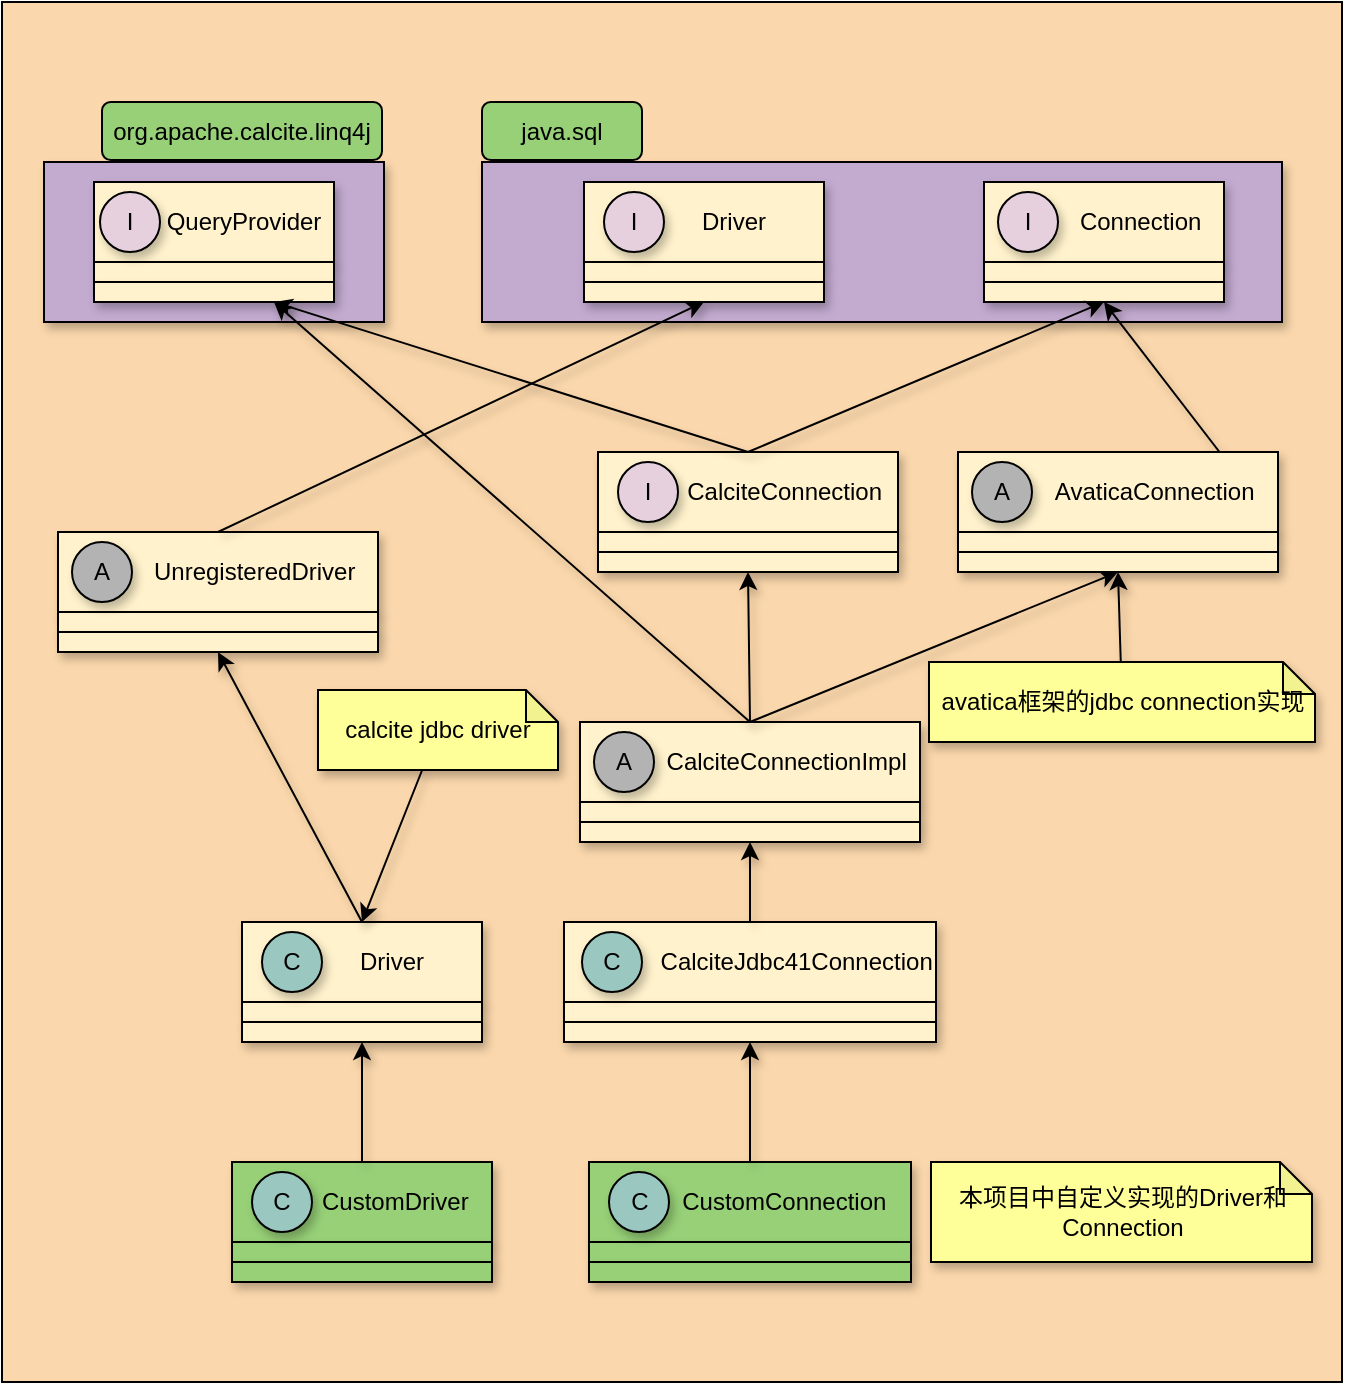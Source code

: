 <mxfile version="17.4.0" type="github">
  <diagram id="AoQIWtYYpwWVk6ZIjzAr" name="Page-1">
    <mxGraphModel dx="2943" dy="883" grid="1" gridSize="10" guides="1" tooltips="1" connect="1" arrows="1" fold="1" page="1" pageScale="1" pageWidth="1169" pageHeight="827" math="0" shadow="0">
      <root>
        <mxCell id="0" />
        <mxCell id="1" parent="0" />
        <mxCell id="YSGmuBLDb0j3FGkOncBU-2" value="" style="rounded=0;whiteSpace=wrap;html=1;fillColor=#FAD7AC;" vertex="1" parent="1">
          <mxGeometry x="-100" y="70" width="670" height="690" as="geometry" />
        </mxCell>
        <mxCell id="5O7vwhL4JTgxeK-SQRp--1" value="" style="rounded=0;whiteSpace=wrap;html=1;fillColor=#C3ABD0;shadow=1;" parent="1" vertex="1">
          <mxGeometry x="140" y="150" width="400" height="80" as="geometry" />
        </mxCell>
        <mxCell id="5O7vwhL4JTgxeK-SQRp--2" value="&amp;nbsp; &amp;nbsp; &amp;nbsp; &amp;nbsp; &amp;nbsp;Driver" style="rounded=0;whiteSpace=wrap;html=1;fillColor=#FFF2CC;shadow=1;" parent="1" vertex="1">
          <mxGeometry x="191" y="160" width="120" height="40" as="geometry" />
        </mxCell>
        <mxCell id="5O7vwhL4JTgxeK-SQRp--3" value="java.sql" style="rounded=1;whiteSpace=wrap;html=1;fillColor=#97D077;" parent="1" vertex="1">
          <mxGeometry x="140" y="120" width="80" height="29" as="geometry" />
        </mxCell>
        <mxCell id="5O7vwhL4JTgxeK-SQRp--4" value="&amp;nbsp; &amp;nbsp; &amp;nbsp; &amp;nbsp; &amp;nbsp; &amp;nbsp;Connection" style="rounded=0;whiteSpace=wrap;html=1;fillColor=#FFF2CC;shadow=1;" parent="1" vertex="1">
          <mxGeometry x="391" y="160" width="120" height="40" as="geometry" />
        </mxCell>
        <mxCell id="5O7vwhL4JTgxeK-SQRp--5" value="" style="rounded=0;whiteSpace=wrap;html=1;fillColor=#FFF2CC;shadow=1;" parent="1" vertex="1">
          <mxGeometry x="191" y="200" width="120" height="10" as="geometry" />
        </mxCell>
        <mxCell id="5O7vwhL4JTgxeK-SQRp--6" value="" style="rounded=0;whiteSpace=wrap;html=1;fillColor=#FFF2CC;shadow=1;" parent="1" vertex="1">
          <mxGeometry x="391" y="200" width="120" height="10" as="geometry" />
        </mxCell>
        <mxCell id="5O7vwhL4JTgxeK-SQRp--7" value="" style="rounded=0;whiteSpace=wrap;html=1;fillColor=#C3ABD0;shadow=1;" parent="1" vertex="1">
          <mxGeometry x="-79" y="150" width="170" height="80" as="geometry" />
        </mxCell>
        <mxCell id="5O7vwhL4JTgxeK-SQRp--8" value="&amp;nbsp; &amp;nbsp; &amp;nbsp; &amp;nbsp; &amp;nbsp;QueryProvider" style="rounded=0;whiteSpace=wrap;html=1;fillColor=#FFF2CC;shadow=1;" parent="1" vertex="1">
          <mxGeometry x="-54" y="160" width="120" height="40" as="geometry" />
        </mxCell>
        <mxCell id="5O7vwhL4JTgxeK-SQRp--9" value="" style="rounded=0;whiteSpace=wrap;html=1;fillColor=#FFF2CC;shadow=1;" parent="1" vertex="1">
          <mxGeometry x="-54" y="200" width="120" height="10" as="geometry" />
        </mxCell>
        <mxCell id="5O7vwhL4JTgxeK-SQRp--10" value="org.apache.calcite.linq4j" style="rounded=1;whiteSpace=wrap;html=1;fillColor=#97D077;" parent="1" vertex="1">
          <mxGeometry x="-50" y="120" width="140" height="29" as="geometry" />
        </mxCell>
        <mxCell id="5O7vwhL4JTgxeK-SQRp--11" value="" style="rounded=0;whiteSpace=wrap;html=1;fillColor=#FFF2CC;shadow=1;" parent="1" vertex="1">
          <mxGeometry x="191" y="210" width="120" height="10" as="geometry" />
        </mxCell>
        <mxCell id="5O7vwhL4JTgxeK-SQRp--12" value="" style="rounded=0;whiteSpace=wrap;html=1;fillColor=#FFF2CC;shadow=1;" parent="1" vertex="1">
          <mxGeometry x="391" y="210" width="120" height="10" as="geometry" />
        </mxCell>
        <mxCell id="5O7vwhL4JTgxeK-SQRp--13" value="&amp;nbsp; &amp;nbsp; &amp;nbsp; &amp;nbsp; &amp;nbsp; &amp;nbsp;CalciteConnection" style="rounded=0;whiteSpace=wrap;html=1;fillColor=#FFF2CC;shadow=1;" parent="1" vertex="1">
          <mxGeometry x="198" y="295" width="150" height="40" as="geometry" />
        </mxCell>
        <mxCell id="5O7vwhL4JTgxeK-SQRp--14" value="" style="rounded=0;whiteSpace=wrap;html=1;fillColor=#FFF2CC;shadow=1;" parent="1" vertex="1">
          <mxGeometry x="198" y="335" width="150" height="10" as="geometry" />
        </mxCell>
        <mxCell id="5O7vwhL4JTgxeK-SQRp--16" value="" style="rounded=0;whiteSpace=wrap;html=1;fillColor=#FFF2CC;shadow=1;" parent="1" vertex="1">
          <mxGeometry x="198" y="345" width="150" height="10" as="geometry" />
        </mxCell>
        <mxCell id="5O7vwhL4JTgxeK-SQRp--18" value="" style="endArrow=classic;html=1;rounded=0;exitX=0.5;exitY=0;exitDx=0;exitDy=0;fillColor=#FFF2CC;shadow=1;entryX=0.5;entryY=1;entryDx=0;entryDy=0;" parent="1" source="5O7vwhL4JTgxeK-SQRp--13" target="5O7vwhL4JTgxeK-SQRp--12" edge="1">
          <mxGeometry width="50" height="50" relative="1" as="geometry">
            <mxPoint x="388" y="340" as="sourcePoint" />
            <mxPoint x="420" y="220" as="targetPoint" />
          </mxGeometry>
        </mxCell>
        <mxCell id="5O7vwhL4JTgxeK-SQRp--19" value="" style="rounded=0;whiteSpace=wrap;html=1;fillColor=#FFF2CC;shadow=1;" parent="1" vertex="1">
          <mxGeometry x="-54" y="210" width="120" height="10" as="geometry" />
        </mxCell>
        <mxCell id="5O7vwhL4JTgxeK-SQRp--20" value="" style="endArrow=classic;html=1;rounded=0;exitX=0.5;exitY=0;exitDx=0;exitDy=0;entryX=0.75;entryY=1;entryDx=0;entryDy=0;fillColor=#FFF2CC;shadow=1;" parent="1" source="5O7vwhL4JTgxeK-SQRp--13" target="5O7vwhL4JTgxeK-SQRp--19" edge="1">
          <mxGeometry width="50" height="50" relative="1" as="geometry">
            <mxPoint x="392.12" y="361.84" as="sourcePoint" />
            <mxPoint x="183" y="220" as="targetPoint" />
          </mxGeometry>
        </mxCell>
        <mxCell id="5O7vwhL4JTgxeK-SQRp--21" value="I" style="ellipse;whiteSpace=wrap;html=1;aspect=fixed;fillColor=#E6D0DE;shadow=1;" parent="1" vertex="1">
          <mxGeometry x="201" y="165" width="30" height="30" as="geometry" />
        </mxCell>
        <mxCell id="5O7vwhL4JTgxeK-SQRp--22" value="I" style="ellipse;whiteSpace=wrap;html=1;aspect=fixed;fillColor=#E6D0DE;shadow=1;" parent="1" vertex="1">
          <mxGeometry x="398" y="165" width="30" height="30" as="geometry" />
        </mxCell>
        <mxCell id="5O7vwhL4JTgxeK-SQRp--23" value="I" style="ellipse;whiteSpace=wrap;html=1;aspect=fixed;fillColor=#E6D0DE;shadow=1;" parent="1" vertex="1">
          <mxGeometry x="-51" y="165" width="30" height="30" as="geometry" />
        </mxCell>
        <mxCell id="5O7vwhL4JTgxeK-SQRp--24" value="" style="endArrow=classic;html=1;rounded=0;exitX=0.5;exitY=0;exitDx=0;exitDy=0;entryX=0.5;entryY=1;entryDx=0;entryDy=0;fillColor=#FFF2CC;shadow=1;" parent="1" target="5O7vwhL4JTgxeK-SQRp--12" edge="1">
          <mxGeometry width="50" height="50" relative="1" as="geometry">
            <mxPoint x="528" y="320.0" as="sourcePoint" />
            <mxPoint x="488" y="220" as="targetPoint" />
          </mxGeometry>
        </mxCell>
        <mxCell id="5O7vwhL4JTgxeK-SQRp--25" value="I" style="ellipse;whiteSpace=wrap;html=1;aspect=fixed;fillColor=#E6D0DE;shadow=1;" parent="1" vertex="1">
          <mxGeometry x="208" y="300" width="30" height="30" as="geometry" />
        </mxCell>
        <mxCell id="5O7vwhL4JTgxeK-SQRp--27" value="&amp;nbsp; &amp;nbsp; &amp;nbsp; &amp;nbsp; &amp;nbsp;Driver" style="rounded=0;whiteSpace=wrap;html=1;fillColor=#FFF2CC;shadow=1;" parent="1" vertex="1">
          <mxGeometry x="20" y="530" width="120" height="40" as="geometry" />
        </mxCell>
        <mxCell id="5O7vwhL4JTgxeK-SQRp--28" value="" style="rounded=0;whiteSpace=wrap;html=1;fillColor=#FFF2CC;shadow=1;" parent="1" vertex="1">
          <mxGeometry x="20" y="570" width="120" height="10" as="geometry" />
        </mxCell>
        <mxCell id="5O7vwhL4JTgxeK-SQRp--29" value="" style="rounded=0;whiteSpace=wrap;html=1;fillColor=#FFF2CC;shadow=1;" parent="1" vertex="1">
          <mxGeometry x="20" y="580" width="120" height="10" as="geometry" />
        </mxCell>
        <mxCell id="5O7vwhL4JTgxeK-SQRp--30" value="&amp;nbsp; &amp;nbsp; &amp;nbsp; &amp;nbsp; &amp;nbsp; &amp;nbsp;UnregisteredDriver" style="rounded=0;whiteSpace=wrap;html=1;fillColor=#FFF2CC;shadow=1;" parent="1" vertex="1">
          <mxGeometry x="-72" y="335" width="160" height="40" as="geometry" />
        </mxCell>
        <mxCell id="5O7vwhL4JTgxeK-SQRp--31" value="" style="rounded=0;whiteSpace=wrap;html=1;fillColor=#FFF2CC;shadow=1;" parent="1" vertex="1">
          <mxGeometry x="-72" y="375" width="160" height="10" as="geometry" />
        </mxCell>
        <mxCell id="5O7vwhL4JTgxeK-SQRp--32" value="" style="rounded=0;whiteSpace=wrap;html=1;fillColor=#FFF2CC;shadow=1;" parent="1" vertex="1">
          <mxGeometry x="-72" y="385" width="160" height="10" as="geometry" />
        </mxCell>
        <mxCell id="5O7vwhL4JTgxeK-SQRp--33" value="A" style="ellipse;whiteSpace=wrap;html=1;aspect=fixed;fillColor=#B3B3B3;shadow=1;" parent="1" vertex="1">
          <mxGeometry x="-65" y="340" width="30" height="30" as="geometry" />
        </mxCell>
        <mxCell id="5O7vwhL4JTgxeK-SQRp--34" value="C" style="ellipse;whiteSpace=wrap;html=1;aspect=fixed;fillColor=#9AC7BF;shadow=1;" parent="1" vertex="1">
          <mxGeometry x="30" y="535" width="30" height="30" as="geometry" />
        </mxCell>
        <mxCell id="5O7vwhL4JTgxeK-SQRp--35" value="" style="endArrow=classic;html=1;rounded=0;exitX=0.5;exitY=0;exitDx=0;exitDy=0;entryX=0.5;entryY=1;entryDx=0;entryDy=0;fillColor=#FFF2CC;shadow=1;" parent="1" source="5O7vwhL4JTgxeK-SQRp--30" target="5O7vwhL4JTgxeK-SQRp--11" edge="1">
          <mxGeometry width="50" height="50" relative="1" as="geometry">
            <mxPoint x="315.5" y="330" as="sourcePoint" />
            <mxPoint x="358" y="220" as="targetPoint" />
          </mxGeometry>
        </mxCell>
        <mxCell id="5O7vwhL4JTgxeK-SQRp--36" value="" style="endArrow=classic;html=1;rounded=0;exitX=0.5;exitY=0;exitDx=0;exitDy=0;entryX=0.5;entryY=1;entryDx=0;entryDy=0;fillColor=#FFF2CC;shadow=1;" parent="1" source="5O7vwhL4JTgxeK-SQRp--27" target="5O7vwhL4JTgxeK-SQRp--32" edge="1">
          <mxGeometry width="50" height="50" relative="1" as="geometry">
            <mxPoint x="326.5" y="340" as="sourcePoint" />
            <mxPoint x="204" y="240" as="targetPoint" />
          </mxGeometry>
        </mxCell>
        <mxCell id="5O7vwhL4JTgxeK-SQRp--37" value="&amp;nbsp; &amp;nbsp; &amp;nbsp; &amp;nbsp; &amp;nbsp; &amp;nbsp;CalciteConnectionImpl" style="rounded=0;whiteSpace=wrap;html=1;fillColor=#FFF2CC;shadow=1;" parent="1" vertex="1">
          <mxGeometry x="189" y="430" width="170" height="40" as="geometry" />
        </mxCell>
        <mxCell id="5O7vwhL4JTgxeK-SQRp--38" value="" style="rounded=0;whiteSpace=wrap;html=1;fillColor=#FFF2CC;shadow=1;" parent="1" vertex="1">
          <mxGeometry x="189" y="470" width="170" height="10" as="geometry" />
        </mxCell>
        <mxCell id="5O7vwhL4JTgxeK-SQRp--39" value="" style="rounded=0;whiteSpace=wrap;html=1;fillColor=#FFF2CC;shadow=1;" parent="1" vertex="1">
          <mxGeometry x="189" y="480" width="170" height="10" as="geometry" />
        </mxCell>
        <mxCell id="5O7vwhL4JTgxeK-SQRp--40" value="A" style="ellipse;whiteSpace=wrap;html=1;aspect=fixed;fillColor=#B3B3B3;shadow=1;" parent="1" vertex="1">
          <mxGeometry x="196" y="435" width="30" height="30" as="geometry" />
        </mxCell>
        <mxCell id="5O7vwhL4JTgxeK-SQRp--41" value="&amp;nbsp; &amp;nbsp; &amp;nbsp; &amp;nbsp; &amp;nbsp; &amp;nbsp; &amp;nbsp; CalciteJdbc41Connection" style="rounded=0;whiteSpace=wrap;html=1;fillColor=#FFF2CC;shadow=1;" parent="1" vertex="1">
          <mxGeometry x="181" y="530" width="186" height="40" as="geometry" />
        </mxCell>
        <mxCell id="5O7vwhL4JTgxeK-SQRp--42" value="" style="rounded=0;whiteSpace=wrap;html=1;fillColor=#FFF2CC;shadow=1;" parent="1" vertex="1">
          <mxGeometry x="181" y="570" width="186" height="10" as="geometry" />
        </mxCell>
        <mxCell id="5O7vwhL4JTgxeK-SQRp--43" value="" style="rounded=0;whiteSpace=wrap;html=1;fillColor=#FFF2CC;shadow=1;" parent="1" vertex="1">
          <mxGeometry x="181" y="580" width="186" height="10" as="geometry" />
        </mxCell>
        <mxCell id="5O7vwhL4JTgxeK-SQRp--44" value="C" style="ellipse;whiteSpace=wrap;html=1;aspect=fixed;fillColor=#9AC7BF;shadow=1;" parent="1" vertex="1">
          <mxGeometry x="190" y="535" width="30" height="30" as="geometry" />
        </mxCell>
        <mxCell id="5O7vwhL4JTgxeK-SQRp--45" value="" style="endArrow=classic;html=1;rounded=0;exitX=0.5;exitY=0;exitDx=0;exitDy=0;entryX=0.5;entryY=1;entryDx=0;entryDy=0;fillColor=#FFF2CC;shadow=1;" parent="1" source="5O7vwhL4JTgxeK-SQRp--37" target="5O7vwhL4JTgxeK-SQRp--16" edge="1">
          <mxGeometry width="50" height="50" relative="1" as="geometry">
            <mxPoint x="386.55" y="330" as="sourcePoint" />
            <mxPoint x="499" y="230" as="targetPoint" />
          </mxGeometry>
        </mxCell>
        <mxCell id="5O7vwhL4JTgxeK-SQRp--46" value="" style="endArrow=classic;html=1;rounded=0;exitX=0.5;exitY=0;exitDx=0;exitDy=0;entryX=0.5;entryY=1;entryDx=0;entryDy=0;fillColor=#FFF2CC;shadow=1;" parent="1" source="5O7vwhL4JTgxeK-SQRp--37" target="5O7vwhL4JTgxeK-SQRp--62" edge="1">
          <mxGeometry width="50" height="50" relative="1" as="geometry">
            <mxPoint x="396.55" y="340" as="sourcePoint" />
            <mxPoint x="529" y="380" as="targetPoint" />
          </mxGeometry>
        </mxCell>
        <mxCell id="5O7vwhL4JTgxeK-SQRp--47" value="" style="endArrow=classic;html=1;rounded=0;exitX=0.5;exitY=0;exitDx=0;exitDy=0;entryX=0.75;entryY=1;entryDx=0;entryDy=0;fillColor=#FFF2CC;shadow=1;" parent="1" source="5O7vwhL4JTgxeK-SQRp--37" target="5O7vwhL4JTgxeK-SQRp--19" edge="1">
          <mxGeometry width="50" height="50" relative="1" as="geometry">
            <mxPoint x="405.55" y="350" as="sourcePoint" />
            <mxPoint x="123" y="220" as="targetPoint" />
          </mxGeometry>
        </mxCell>
        <mxCell id="5O7vwhL4JTgxeK-SQRp--48" value="" style="endArrow=classic;html=1;rounded=0;entryX=0.5;entryY=1;entryDx=0;entryDy=0;fillColor=#FFF2CC;shadow=1;" parent="1" source="5O7vwhL4JTgxeK-SQRp--41" target="5O7vwhL4JTgxeK-SQRp--39" edge="1">
          <mxGeometry width="50" height="50" relative="1" as="geometry">
            <mxPoint x="284" y="440" as="sourcePoint" />
            <mxPoint x="354" y="390" as="targetPoint" />
          </mxGeometry>
        </mxCell>
        <mxCell id="5O7vwhL4JTgxeK-SQRp--49" value="" style="edgeStyle=none;rounded=0;orthogonalLoop=1;jettySize=auto;html=1;fillColor=#FFF2CC;elbow=vertical;entryX=0.5;entryY=0;entryDx=0;entryDy=0;shadow=1;" parent="1" source="5O7vwhL4JTgxeK-SQRp--50" target="5O7vwhL4JTgxeK-SQRp--27" edge="1">
          <mxGeometry relative="1" as="geometry" />
        </mxCell>
        <mxCell id="5O7vwhL4JTgxeK-SQRp--50" value="calcite jdbc driver" style="shape=note;whiteSpace=wrap;html=1;backgroundOutline=1;darkOpacity=0.05;fillColor=#FFFF99;size=16;shadow=1;" parent="1" vertex="1">
          <mxGeometry x="58" y="414" width="120" height="40" as="geometry" />
        </mxCell>
        <mxCell id="5O7vwhL4JTgxeK-SQRp--51" value="" style="edgeStyle=none;rounded=0;orthogonalLoop=1;jettySize=auto;html=1;fillColor=#FFF2CC;elbow=vertical;entryX=0.5;entryY=1;entryDx=0;entryDy=0;shadow=1;" parent="1" source="5O7vwhL4JTgxeK-SQRp--52" target="5O7vwhL4JTgxeK-SQRp--62" edge="1">
          <mxGeometry relative="1" as="geometry">
            <mxPoint x="528.474" y="380" as="targetPoint" />
          </mxGeometry>
        </mxCell>
        <mxCell id="5O7vwhL4JTgxeK-SQRp--52" value="avatica框架的jdbc connection实现" style="shape=note;whiteSpace=wrap;html=1;backgroundOutline=1;darkOpacity=0.05;fillColor=#FFFF99;size=16;shadow=1;" parent="1" vertex="1">
          <mxGeometry x="363.5" y="400" width="193" height="40" as="geometry" />
        </mxCell>
        <mxCell id="5O7vwhL4JTgxeK-SQRp--60" value="&amp;nbsp; &amp;nbsp; &amp;nbsp; &amp;nbsp; &amp;nbsp; &amp;nbsp;AvaticaConnection" style="rounded=0;whiteSpace=wrap;html=1;fillColor=#FFF2CC;shadow=1;" parent="1" vertex="1">
          <mxGeometry x="378" y="295" width="160" height="40" as="geometry" />
        </mxCell>
        <mxCell id="5O7vwhL4JTgxeK-SQRp--61" value="" style="rounded=0;whiteSpace=wrap;html=1;fillColor=#FFF2CC;shadow=1;" parent="1" vertex="1">
          <mxGeometry x="378" y="335" width="160" height="10" as="geometry" />
        </mxCell>
        <mxCell id="5O7vwhL4JTgxeK-SQRp--62" value="" style="rounded=0;whiteSpace=wrap;html=1;fillColor=#FFF2CC;shadow=1;" parent="1" vertex="1">
          <mxGeometry x="378" y="345" width="160" height="10" as="geometry" />
        </mxCell>
        <mxCell id="5O7vwhL4JTgxeK-SQRp--63" value="A" style="ellipse;whiteSpace=wrap;html=1;aspect=fixed;fillColor=#B3B3B3;shadow=1;" parent="1" vertex="1">
          <mxGeometry x="385" y="300" width="30" height="30" as="geometry" />
        </mxCell>
        <mxCell id="5O7vwhL4JTgxeK-SQRp--66" value="&amp;nbsp; &amp;nbsp; &amp;nbsp; &amp;nbsp; &amp;nbsp; CustomDriver" style="rounded=0;whiteSpace=wrap;html=1;fillColor=#97D077;shadow=1;" parent="1" vertex="1">
          <mxGeometry x="15" y="650" width="130" height="40" as="geometry" />
        </mxCell>
        <mxCell id="5O7vwhL4JTgxeK-SQRp--67" value="" style="rounded=0;whiteSpace=wrap;html=1;fillColor=#97D077;shadow=1;" parent="1" vertex="1">
          <mxGeometry x="15" y="690" width="130" height="10" as="geometry" />
        </mxCell>
        <mxCell id="5O7vwhL4JTgxeK-SQRp--68" value="" style="rounded=0;whiteSpace=wrap;html=1;fillColor=#97D077;shadow=1;" parent="1" vertex="1">
          <mxGeometry x="15" y="700" width="130" height="10" as="geometry" />
        </mxCell>
        <mxCell id="5O7vwhL4JTgxeK-SQRp--69" value="C" style="ellipse;whiteSpace=wrap;html=1;aspect=fixed;fillColor=#9AC7BF;shadow=1;" parent="1" vertex="1">
          <mxGeometry x="25" y="655" width="30" height="30" as="geometry" />
        </mxCell>
        <mxCell id="5O7vwhL4JTgxeK-SQRp--70" value="&amp;nbsp; &amp;nbsp; &amp;nbsp; &amp;nbsp; &amp;nbsp; CustomConnection" style="rounded=0;whiteSpace=wrap;html=1;fillColor=#97D077;shadow=1;" parent="1" vertex="1">
          <mxGeometry x="193.5" y="650" width="161" height="40" as="geometry" />
        </mxCell>
        <mxCell id="5O7vwhL4JTgxeK-SQRp--71" value="" style="rounded=0;whiteSpace=wrap;html=1;fillColor=#97D077;shadow=1;" parent="1" vertex="1">
          <mxGeometry x="193.5" y="690" width="161" height="10" as="geometry" />
        </mxCell>
        <mxCell id="5O7vwhL4JTgxeK-SQRp--72" value="" style="rounded=0;whiteSpace=wrap;html=1;fillColor=#97D077;shadow=1;" parent="1" vertex="1">
          <mxGeometry x="193.5" y="700" width="161" height="10" as="geometry" />
        </mxCell>
        <mxCell id="5O7vwhL4JTgxeK-SQRp--73" value="C" style="ellipse;whiteSpace=wrap;html=1;aspect=fixed;fillColor=#9AC7BF;shadow=1;" parent="1" vertex="1">
          <mxGeometry x="203.5" y="655" width="30" height="30" as="geometry" />
        </mxCell>
        <mxCell id="5O7vwhL4JTgxeK-SQRp--74" value="" style="endArrow=classic;html=1;rounded=0;entryX=0.5;entryY=1;entryDx=0;entryDy=0;fillColor=#FFF2CC;shadow=1;exitX=0.5;exitY=0;exitDx=0;exitDy=0;" parent="1" source="5O7vwhL4JTgxeK-SQRp--66" target="5O7vwhL4JTgxeK-SQRp--29" edge="1">
          <mxGeometry width="50" height="50" relative="1" as="geometry">
            <mxPoint x="80" y="640" as="sourcePoint" />
            <mxPoint x="10" y="405" as="targetPoint" />
          </mxGeometry>
        </mxCell>
        <mxCell id="5O7vwhL4JTgxeK-SQRp--75" value="" style="endArrow=classic;html=1;rounded=0;entryX=0.5;entryY=1;entryDx=0;entryDy=0;fillColor=#FFF2CC;shadow=1;" parent="1" source="5O7vwhL4JTgxeK-SQRp--70" target="5O7vwhL4JTgxeK-SQRp--43" edge="1">
          <mxGeometry width="50" height="50" relative="1" as="geometry">
            <mxPoint x="284" y="540" as="sourcePoint" />
            <mxPoint x="284" y="500" as="targetPoint" />
          </mxGeometry>
        </mxCell>
        <mxCell id="5O7vwhL4JTgxeK-SQRp--76" value="本项目中自定义实现的Driver和Connection" style="shape=note;whiteSpace=wrap;html=1;backgroundOutline=1;darkOpacity=0.05;fillColor=#FFFF99;size=16;shadow=1;" parent="1" vertex="1">
          <mxGeometry x="364.5" y="650" width="190.5" height="50" as="geometry" />
        </mxCell>
      </root>
    </mxGraphModel>
  </diagram>
</mxfile>
